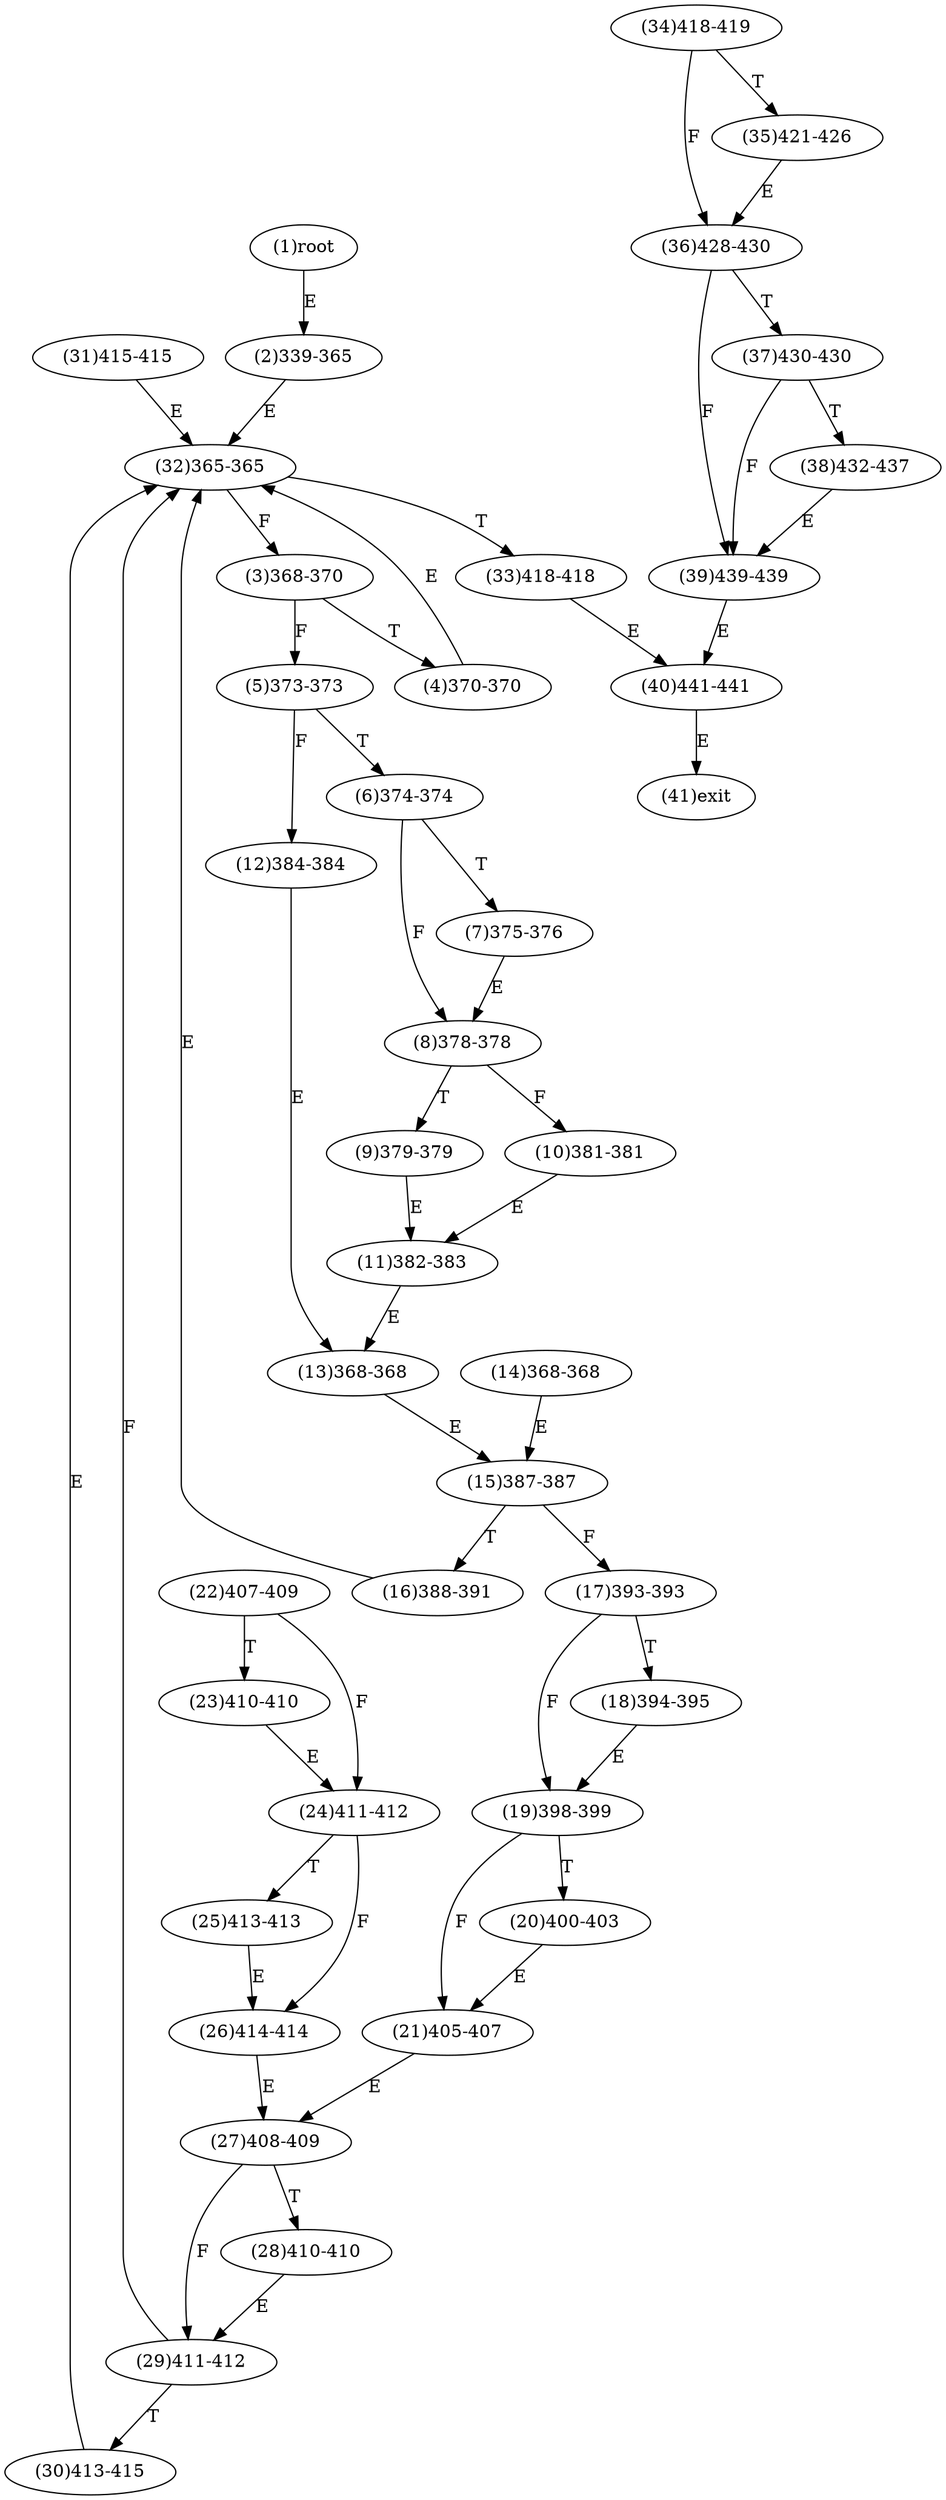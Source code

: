 digraph "" { 
1[ label="(1)root"];
2[ label="(2)339-365"];
3[ label="(3)368-370"];
4[ label="(4)370-370"];
5[ label="(5)373-373"];
6[ label="(6)374-374"];
7[ label="(7)375-376"];
8[ label="(8)378-378"];
9[ label="(9)379-379"];
10[ label="(10)381-381"];
11[ label="(11)382-383"];
12[ label="(12)384-384"];
13[ label="(13)368-368"];
14[ label="(14)368-368"];
15[ label="(15)387-387"];
17[ label="(17)393-393"];
16[ label="(16)388-391"];
19[ label="(19)398-399"];
18[ label="(18)394-395"];
21[ label="(21)405-407"];
20[ label="(20)400-403"];
23[ label="(23)410-410"];
22[ label="(22)407-409"];
25[ label="(25)413-413"];
24[ label="(24)411-412"];
27[ label="(27)408-409"];
26[ label="(26)414-414"];
29[ label="(29)411-412"];
28[ label="(28)410-410"];
31[ label="(31)415-415"];
30[ label="(30)413-415"];
34[ label="(34)418-419"];
35[ label="(35)421-426"];
32[ label="(32)365-365"];
33[ label="(33)418-418"];
38[ label="(38)432-437"];
39[ label="(39)439-439"];
36[ label="(36)428-430"];
37[ label="(37)430-430"];
40[ label="(40)441-441"];
41[ label="(41)exit"];
1->2[ label="E"];
2->32[ label="E"];
3->5[ label="F"];
3->4[ label="T"];
4->32[ label="E"];
5->12[ label="F"];
5->6[ label="T"];
6->8[ label="F"];
6->7[ label="T"];
7->8[ label="E"];
8->10[ label="F"];
8->9[ label="T"];
9->11[ label="E"];
10->11[ label="E"];
11->13[ label="E"];
12->13[ label="E"];
13->15[ label="E"];
14->15[ label="E"];
15->17[ label="F"];
15->16[ label="T"];
16->32[ label="E"];
17->19[ label="F"];
17->18[ label="T"];
18->19[ label="E"];
19->21[ label="F"];
19->20[ label="T"];
20->21[ label="E"];
21->27[ label="E"];
22->24[ label="F"];
22->23[ label="T"];
23->24[ label="E"];
24->26[ label="F"];
24->25[ label="T"];
25->26[ label="E"];
26->27[ label="E"];
27->29[ label="F"];
27->28[ label="T"];
28->29[ label="E"];
29->32[ label="F"];
29->30[ label="T"];
30->32[ label="E"];
31->32[ label="E"];
32->3[ label="F"];
32->33[ label="T"];
33->40[ label="E"];
34->36[ label="F"];
34->35[ label="T"];
35->36[ label="E"];
36->39[ label="F"];
36->37[ label="T"];
37->39[ label="F"];
37->38[ label="T"];
38->39[ label="E"];
39->40[ label="E"];
40->41[ label="E"];
}